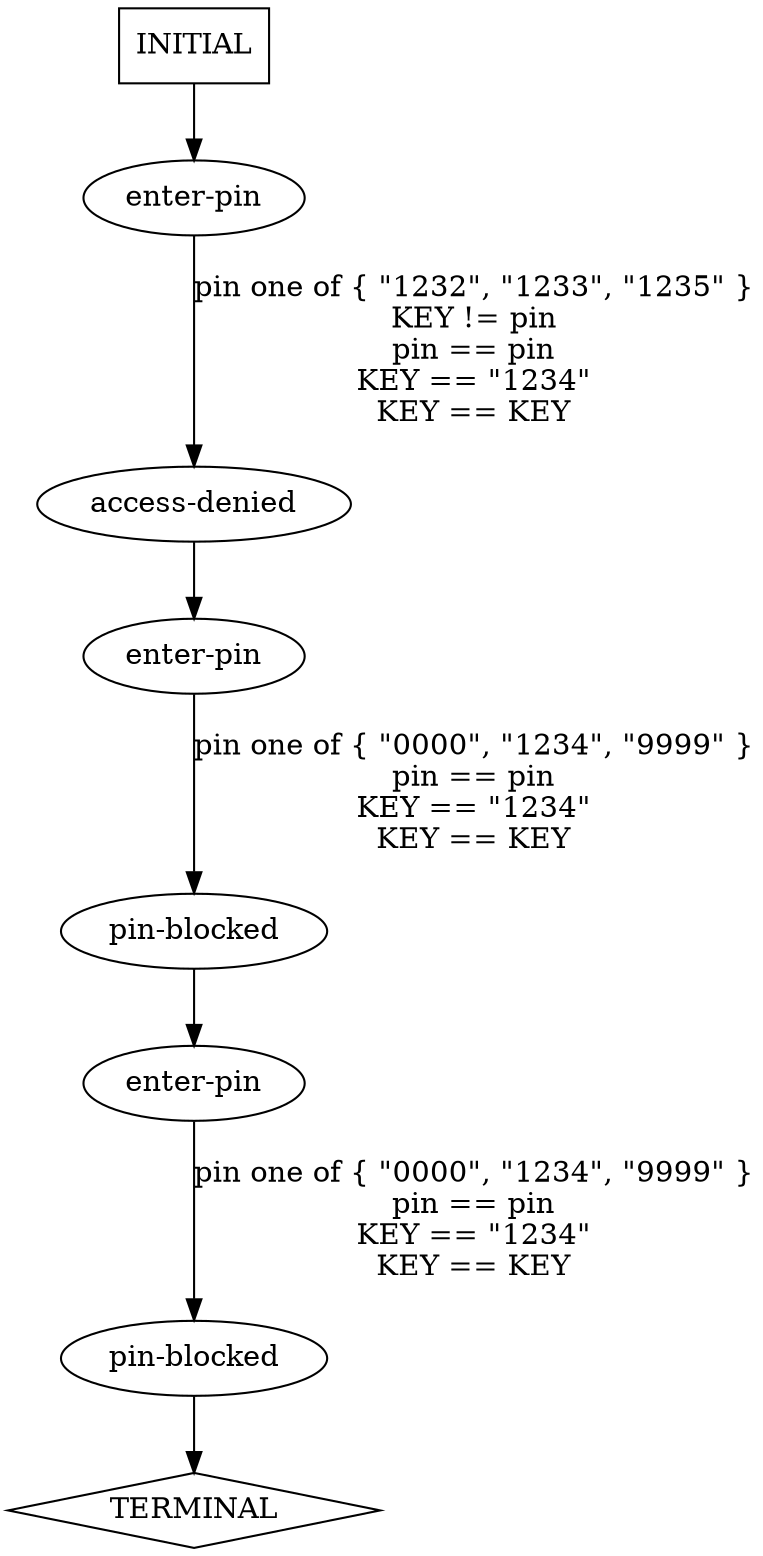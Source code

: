 digraph {
  0 [label="access-denied"];
  1 [label="enter-pin"];
  2 [label="enter-pin"];
  3 [label="enter-pin"];
  4 [label="pin-blocked"];
  5 [label="pin-blocked"];
  6 [label="TERMINAL",shape=diamond];
  7 [label="INITIAL",shape=box];
0->2 [label="",];
1->0 [label="pin one of { \"1232\", \"1233\", \"1235\" }\nKEY != pin\npin == pin\nKEY == \"1234\"\nKEY == KEY",];
2->4 [label="pin one of { \"0000\", \"1234\", \"9999\" }\npin == pin\nKEY == \"1234\"\nKEY == KEY",];
3->5 [label="pin one of { \"0000\", \"1234\", \"9999\" }\npin == pin\nKEY == \"1234\"\nKEY == KEY",];
4->3 [label="",];
5->6 [label="",];
7->1 [label="",];
} // digraph {

